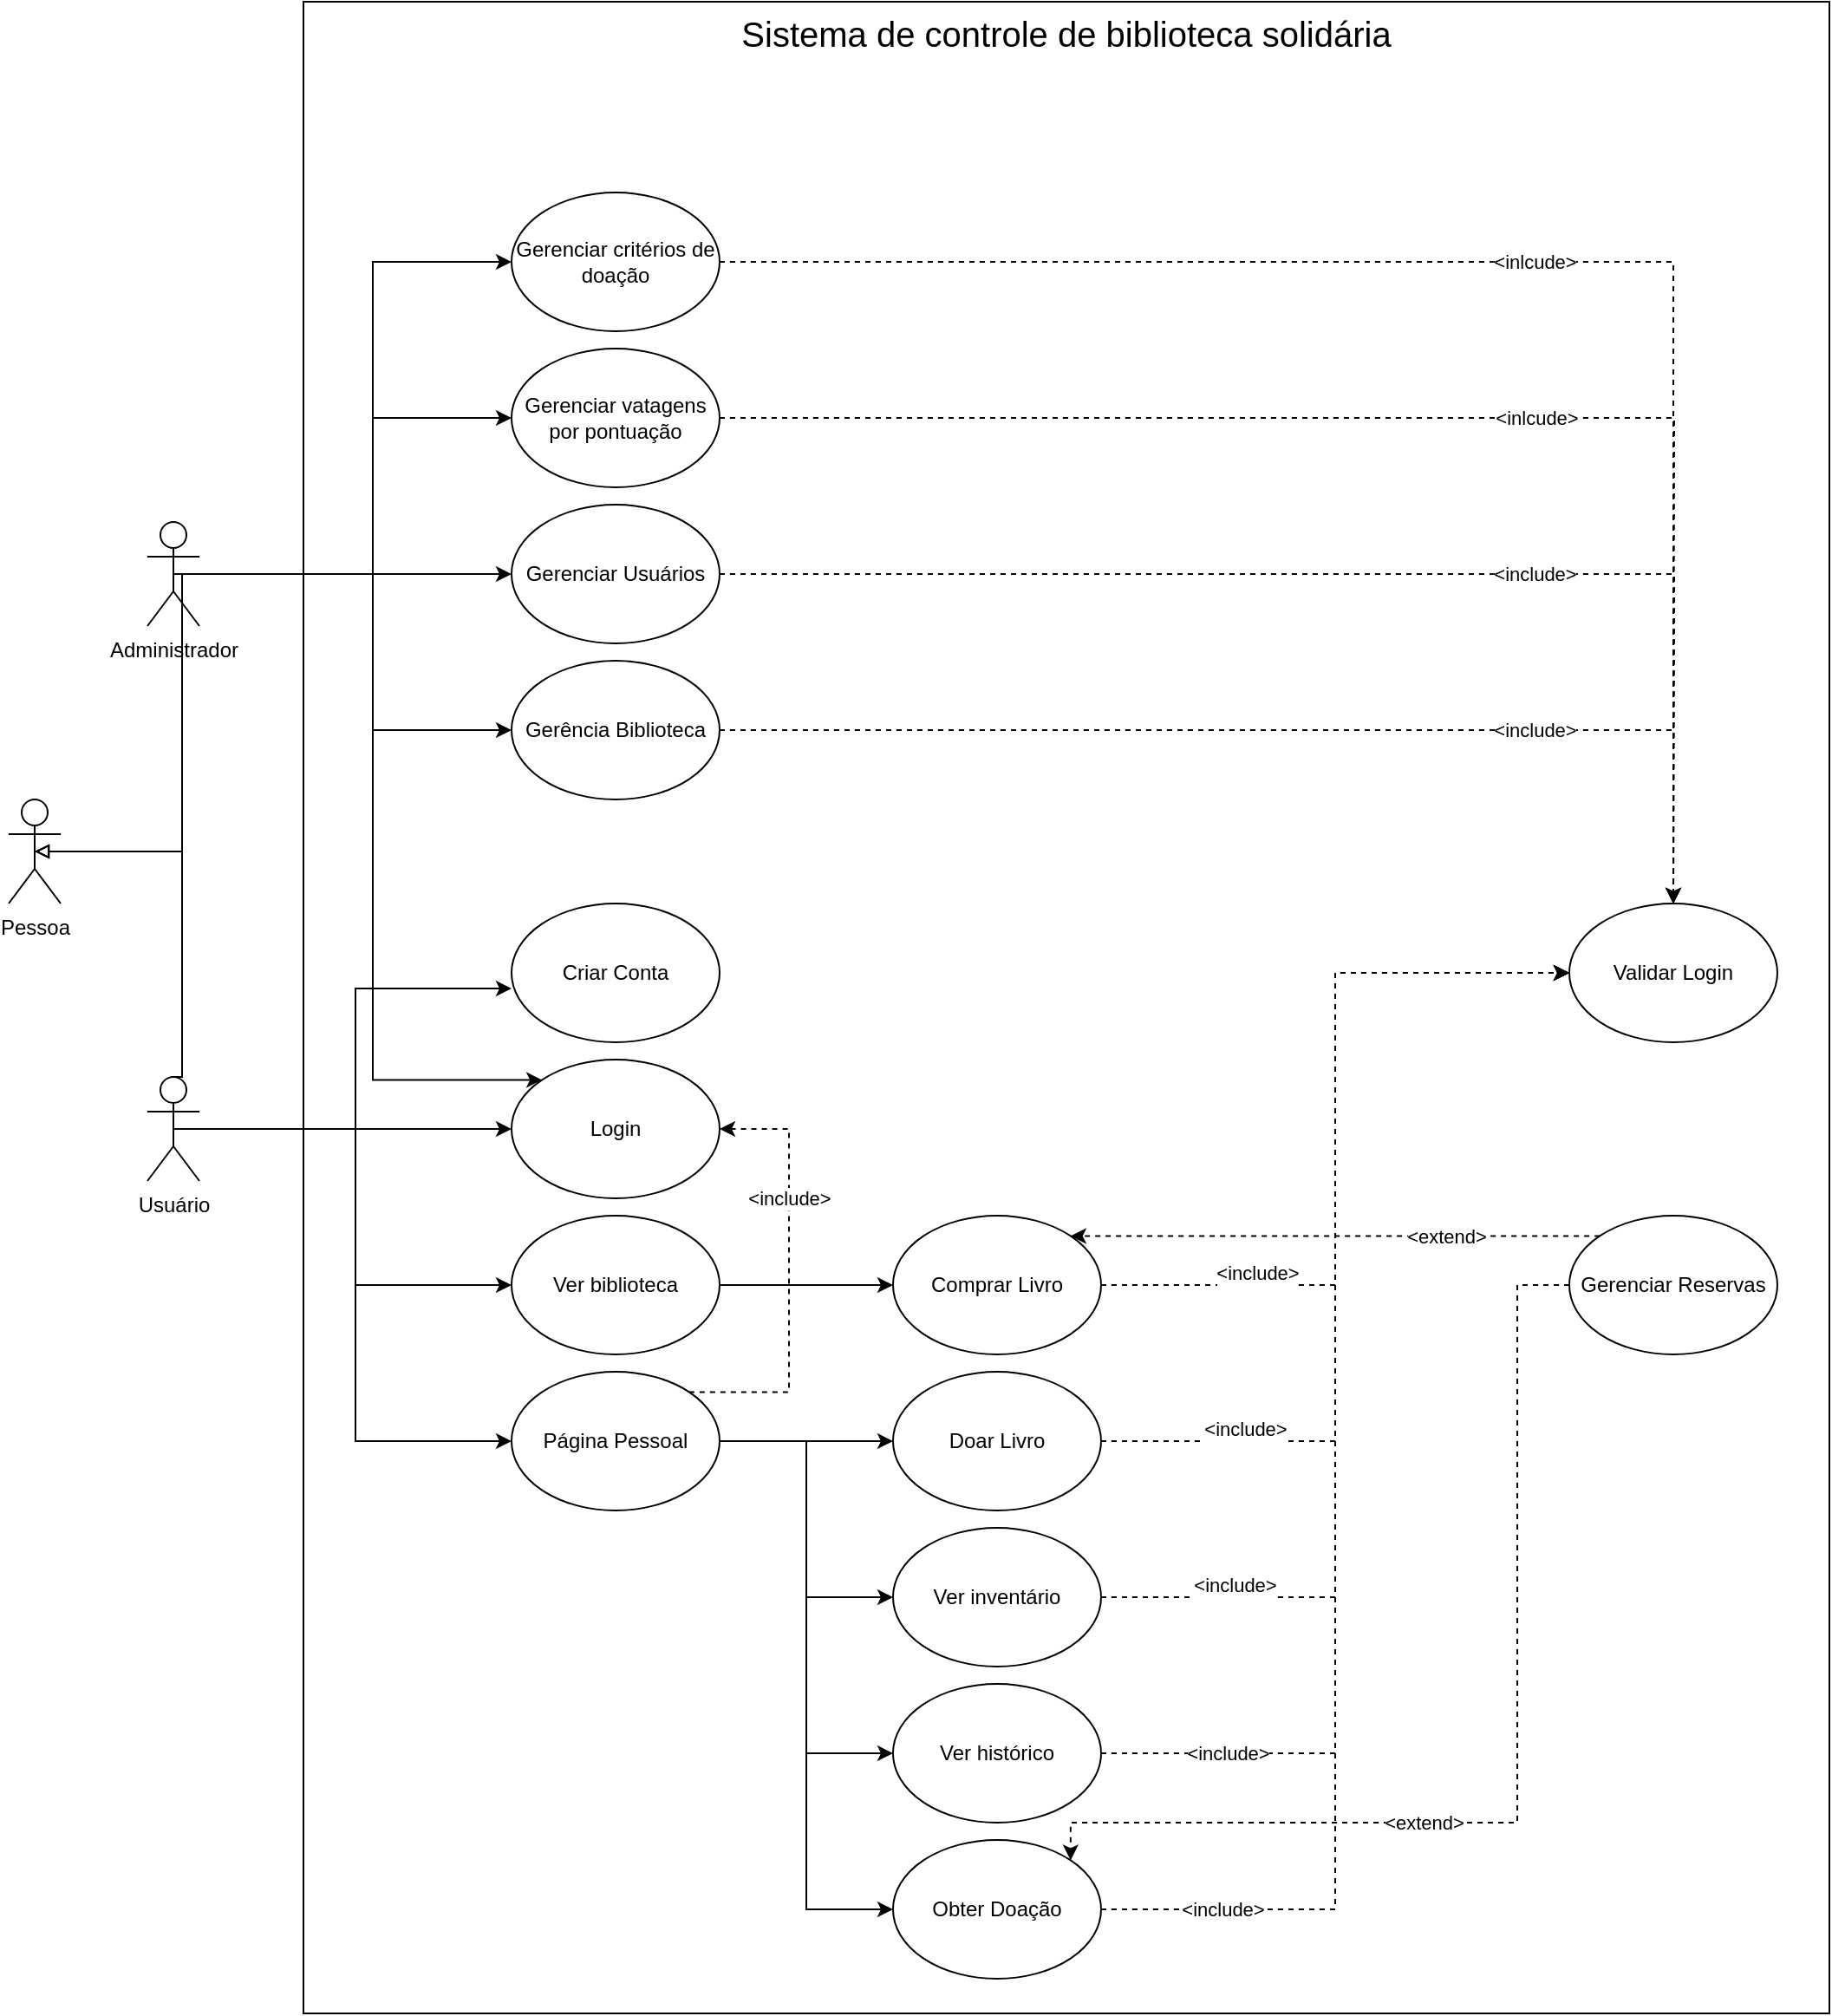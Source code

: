 <mxfile version="20.4.2" type="github">
  <diagram id="OYgyoeQ4cRTz8VLO4bsm" name="Página-1">
    <mxGraphModel dx="2889" dy="1931" grid="1" gridSize="10" guides="1" tooltips="1" connect="1" arrows="1" fold="1" page="1" pageScale="1" pageWidth="827" pageHeight="1169" math="0" shadow="0">
      <root>
        <mxCell id="0" />
        <mxCell id="1" parent="0" />
        <mxCell id="Zu5s9qkrUJdbfHZ7qnUy-59" value="Sistema de controle de biblioteca solidária" style="rounded=0;whiteSpace=wrap;html=1;fillColor=none;verticalAlign=top;fontSize=20;" parent="1" vertex="1">
          <mxGeometry x="-630" y="-490" width="880" height="1160" as="geometry" />
        </mxCell>
        <mxCell id="Zu5s9qkrUJdbfHZ7qnUy-7" style="edgeStyle=orthogonalEdgeStyle;rounded=0;orthogonalLoop=1;jettySize=auto;html=1;exitX=0.5;exitY=0.5;exitDx=0;exitDy=0;exitPerimeter=0;entryX=0;entryY=0.5;entryDx=0;entryDy=0;" parent="1" source="Zu5s9qkrUJdbfHZ7qnUy-1" target="Zu5s9qkrUJdbfHZ7qnUy-4" edge="1">
          <mxGeometry relative="1" as="geometry" />
        </mxCell>
        <mxCell id="Zu5s9qkrUJdbfHZ7qnUy-8" style="edgeStyle=orthogonalEdgeStyle;rounded=0;orthogonalLoop=1;jettySize=auto;html=1;exitX=0.5;exitY=0.5;exitDx=0;exitDy=0;exitPerimeter=0;entryX=0;entryY=0.613;entryDx=0;entryDy=0;entryPerimeter=0;" parent="1" source="Zu5s9qkrUJdbfHZ7qnUy-1" target="Zu5s9qkrUJdbfHZ7qnUy-2" edge="1">
          <mxGeometry relative="1" as="geometry">
            <mxPoint x="-590" y="90" as="targetPoint" />
          </mxGeometry>
        </mxCell>
        <mxCell id="Zu5s9qkrUJdbfHZ7qnUy-9" style="edgeStyle=orthogonalEdgeStyle;rounded=0;orthogonalLoop=1;jettySize=auto;html=1;exitX=0.5;exitY=0.5;exitDx=0;exitDy=0;exitPerimeter=0;entryX=0;entryY=0.5;entryDx=0;entryDy=0;" parent="1" source="Zu5s9qkrUJdbfHZ7qnUy-1" target="Zu5s9qkrUJdbfHZ7qnUy-3" edge="1">
          <mxGeometry relative="1" as="geometry" />
        </mxCell>
        <mxCell id="Zu5s9qkrUJdbfHZ7qnUy-18" style="edgeStyle=orthogonalEdgeStyle;rounded=0;orthogonalLoop=1;jettySize=auto;html=1;exitX=0.5;exitY=0.5;exitDx=0;exitDy=0;exitPerimeter=0;entryX=0;entryY=0.5;entryDx=0;entryDy=0;" parent="1" source="Zu5s9qkrUJdbfHZ7qnUy-1" target="Zu5s9qkrUJdbfHZ7qnUy-11" edge="1">
          <mxGeometry relative="1" as="geometry" />
        </mxCell>
        <mxCell id="Zu5s9qkrUJdbfHZ7qnUy-52" style="edgeStyle=orthogonalEdgeStyle;rounded=0;orthogonalLoop=1;jettySize=auto;html=1;exitX=0.5;exitY=0;exitDx=0;exitDy=0;exitPerimeter=0;entryX=0.5;entryY=0.5;entryDx=0;entryDy=0;entryPerimeter=0;endArrow=block;endFill=0;" parent="1" source="Zu5s9qkrUJdbfHZ7qnUy-1" target="Zu5s9qkrUJdbfHZ7qnUy-47" edge="1">
          <mxGeometry relative="1" as="geometry">
            <Array as="points">
              <mxPoint x="-700" y="130" />
              <mxPoint x="-700" />
            </Array>
          </mxGeometry>
        </mxCell>
        <mxCell id="Zu5s9qkrUJdbfHZ7qnUy-1" value="Usuário" style="shape=umlActor;verticalLabelPosition=bottom;verticalAlign=top;html=1;outlineConnect=0;" parent="1" vertex="1">
          <mxGeometry x="-720" y="130" width="30" height="60" as="geometry" />
        </mxCell>
        <mxCell id="Zu5s9qkrUJdbfHZ7qnUy-2" value="Criar Conta" style="ellipse;whiteSpace=wrap;html=1;" parent="1" vertex="1">
          <mxGeometry x="-510" y="30" width="120" height="80" as="geometry" />
        </mxCell>
        <mxCell id="Zu5s9qkrUJdbfHZ7qnUy-34" style="edgeStyle=orthogonalEdgeStyle;rounded=0;orthogonalLoop=1;jettySize=auto;html=1;exitX=1;exitY=0.5;exitDx=0;exitDy=0;" parent="1" source="Zu5s9qkrUJdbfHZ7qnUy-3" target="Zu5s9qkrUJdbfHZ7qnUy-33" edge="1">
          <mxGeometry relative="1" as="geometry" />
        </mxCell>
        <mxCell id="Zu5s9qkrUJdbfHZ7qnUy-3" value="Ver biblioteca" style="ellipse;whiteSpace=wrap;html=1;" parent="1" vertex="1">
          <mxGeometry x="-510" y="210" width="120" height="80" as="geometry" />
        </mxCell>
        <mxCell id="Zu5s9qkrUJdbfHZ7qnUy-4" value="Login" style="ellipse;whiteSpace=wrap;html=1;" parent="1" vertex="1">
          <mxGeometry x="-510" y="120" width="120" height="80" as="geometry" />
        </mxCell>
        <mxCell id="Zu5s9qkrUJdbfHZ7qnUy-10" style="edgeStyle=orthogonalEdgeStyle;rounded=0;orthogonalLoop=1;jettySize=auto;html=1;exitX=0.5;exitY=1;exitDx=0;exitDy=0;" parent="1" source="Zu5s9qkrUJdbfHZ7qnUy-2" target="Zu5s9qkrUJdbfHZ7qnUy-2" edge="1">
          <mxGeometry relative="1" as="geometry" />
        </mxCell>
        <mxCell id="Zu5s9qkrUJdbfHZ7qnUy-20" style="edgeStyle=orthogonalEdgeStyle;rounded=0;orthogonalLoop=1;jettySize=auto;html=1;exitX=1;exitY=0.5;exitDx=0;exitDy=0;entryX=0;entryY=0.5;entryDx=0;entryDy=0;" parent="1" source="Zu5s9qkrUJdbfHZ7qnUy-11" target="Zu5s9qkrUJdbfHZ7qnUy-13" edge="1">
          <mxGeometry relative="1" as="geometry" />
        </mxCell>
        <mxCell id="Zu5s9qkrUJdbfHZ7qnUy-21" style="edgeStyle=orthogonalEdgeStyle;rounded=0;orthogonalLoop=1;jettySize=auto;html=1;exitX=1;exitY=0.5;exitDx=0;exitDy=0;entryX=0;entryY=0.5;entryDx=0;entryDy=0;" parent="1" source="Zu5s9qkrUJdbfHZ7qnUy-11" target="Zu5s9qkrUJdbfHZ7qnUy-14" edge="1">
          <mxGeometry relative="1" as="geometry" />
        </mxCell>
        <mxCell id="Zu5s9qkrUJdbfHZ7qnUy-22" style="edgeStyle=orthogonalEdgeStyle;rounded=0;orthogonalLoop=1;jettySize=auto;html=1;exitX=1;exitY=0.5;exitDx=0;exitDy=0;entryX=0;entryY=0.5;entryDx=0;entryDy=0;" parent="1" source="Zu5s9qkrUJdbfHZ7qnUy-11" target="Zu5s9qkrUJdbfHZ7qnUy-15" edge="1">
          <mxGeometry relative="1" as="geometry" />
        </mxCell>
        <mxCell id="Zu5s9qkrUJdbfHZ7qnUy-30" style="edgeStyle=orthogonalEdgeStyle;rounded=0;orthogonalLoop=1;jettySize=auto;html=1;exitX=1;exitY=0.5;exitDx=0;exitDy=0;entryX=0;entryY=0.5;entryDx=0;entryDy=0;" parent="1" source="Zu5s9qkrUJdbfHZ7qnUy-11" target="Zu5s9qkrUJdbfHZ7qnUy-28" edge="1">
          <mxGeometry relative="1" as="geometry" />
        </mxCell>
        <mxCell id="Zu5s9qkrUJdbfHZ7qnUy-39" value="&amp;lt;include&amp;gt;" style="edgeStyle=orthogonalEdgeStyle;rounded=0;orthogonalLoop=1;jettySize=auto;html=1;exitX=1;exitY=0;exitDx=0;exitDy=0;entryX=1;entryY=0.5;entryDx=0;entryDy=0;dashed=1;" parent="1" source="Zu5s9qkrUJdbfHZ7qnUy-11" target="Zu5s9qkrUJdbfHZ7qnUy-4" edge="1">
          <mxGeometry x="0.358" relative="1" as="geometry">
            <Array as="points">
              <mxPoint x="-350" y="312" />
              <mxPoint x="-350" y="160" />
            </Array>
            <mxPoint as="offset" />
          </mxGeometry>
        </mxCell>
        <mxCell id="Zu5s9qkrUJdbfHZ7qnUy-11" value="Página Pessoal" style="ellipse;whiteSpace=wrap;html=1;" parent="1" vertex="1">
          <mxGeometry x="-510" y="300" width="120" height="80" as="geometry" />
        </mxCell>
        <mxCell id="Zu5s9qkrUJdbfHZ7qnUy-24" value="&#xa;&lt;span style=&quot;color: rgb(0, 0, 0); font-family: Helvetica; font-size: 11px; font-style: normal; font-variant-ligatures: normal; font-variant-caps: normal; font-weight: 400; letter-spacing: normal; orphans: 2; text-align: center; text-indent: 0px; text-transform: none; widows: 2; word-spacing: 0px; -webkit-text-stroke-width: 0px; background-color: rgb(255, 255, 255); text-decoration-thickness: initial; text-decoration-style: initial; text-decoration-color: initial; float: none; display: inline !important;&quot;&gt;&amp;lt;include&amp;gt;&lt;/span&gt;&#xa;&#xa;" style="edgeStyle=orthogonalEdgeStyle;rounded=0;orthogonalLoop=1;jettySize=auto;html=1;exitX=1;exitY=0.5;exitDx=0;exitDy=0;entryX=0;entryY=0.5;entryDx=0;entryDy=0;dashed=1;" parent="1" source="Zu5s9qkrUJdbfHZ7qnUy-13" target="Zu5s9qkrUJdbfHZ7qnUy-23" edge="1">
          <mxGeometry x="-0.692" relative="1" as="geometry">
            <mxPoint as="offset" />
          </mxGeometry>
        </mxCell>
        <mxCell id="Zu5s9qkrUJdbfHZ7qnUy-13" value="Doar Livro" style="ellipse;whiteSpace=wrap;html=1;" parent="1" vertex="1">
          <mxGeometry x="-290" y="300" width="120" height="80" as="geometry" />
        </mxCell>
        <mxCell id="Zu5s9qkrUJdbfHZ7qnUy-41" value="&#xa;&lt;span style=&quot;color: rgb(0, 0, 0); font-family: Helvetica; font-size: 11px; font-style: normal; font-variant-ligatures: normal; font-variant-caps: normal; font-weight: 400; letter-spacing: normal; orphans: 2; text-align: center; text-indent: 0px; text-transform: none; widows: 2; word-spacing: 0px; -webkit-text-stroke-width: 0px; background-color: rgb(255, 255, 255); text-decoration-thickness: initial; text-decoration-style: initial; text-decoration-color: initial; float: none; display: inline !important;&quot;&gt;&amp;lt;include&amp;gt;&lt;/span&gt;&#xa;&#xa;" style="edgeStyle=orthogonalEdgeStyle;rounded=0;orthogonalLoop=1;jettySize=auto;html=1;exitX=1;exitY=0.5;exitDx=0;exitDy=0;entryX=0;entryY=0.5;entryDx=0;entryDy=0;dashed=1;" parent="1" source="Zu5s9qkrUJdbfHZ7qnUy-14" target="Zu5s9qkrUJdbfHZ7qnUy-23" edge="1">
          <mxGeometry x="-0.755" relative="1" as="geometry">
            <mxPoint as="offset" />
          </mxGeometry>
        </mxCell>
        <mxCell id="Zu5s9qkrUJdbfHZ7qnUy-14" value="Ver inventário" style="ellipse;whiteSpace=wrap;html=1;" parent="1" vertex="1">
          <mxGeometry x="-290" y="390" width="120" height="80" as="geometry" />
        </mxCell>
        <mxCell id="Zu5s9qkrUJdbfHZ7qnUy-42" value="&amp;lt;include&amp;gt;" style="edgeStyle=orthogonalEdgeStyle;rounded=0;orthogonalLoop=1;jettySize=auto;html=1;exitX=1;exitY=0.5;exitDx=0;exitDy=0;entryX=0;entryY=0.5;entryDx=0;entryDy=0;dashed=1;" parent="1" source="Zu5s9qkrUJdbfHZ7qnUy-15" target="Zu5s9qkrUJdbfHZ7qnUy-23" edge="1">
          <mxGeometry x="-0.797" relative="1" as="geometry">
            <mxPoint as="offset" />
          </mxGeometry>
        </mxCell>
        <mxCell id="Zu5s9qkrUJdbfHZ7qnUy-15" value="Ver histórico" style="ellipse;whiteSpace=wrap;html=1;" parent="1" vertex="1">
          <mxGeometry x="-290" y="480" width="120" height="80" as="geometry" />
        </mxCell>
        <mxCell id="Zu5s9qkrUJdbfHZ7qnUy-23" value="Validar Login" style="ellipse;whiteSpace=wrap;html=1;" parent="1" vertex="1">
          <mxGeometry x="100" y="30" width="120" height="80" as="geometry" />
        </mxCell>
        <mxCell id="Zu5s9qkrUJdbfHZ7qnUy-43" value="&amp;lt;include&amp;gt;" style="edgeStyle=orthogonalEdgeStyle;rounded=0;orthogonalLoop=1;jettySize=auto;html=1;exitX=1;exitY=0.5;exitDx=0;exitDy=0;entryX=0;entryY=0.5;entryDx=0;entryDy=0;dashed=1;" parent="1" source="Zu5s9qkrUJdbfHZ7qnUy-28" target="Zu5s9qkrUJdbfHZ7qnUy-23" edge="1">
          <mxGeometry x="-0.829" relative="1" as="geometry">
            <mxPoint as="offset" />
          </mxGeometry>
        </mxCell>
        <mxCell id="Zu5s9qkrUJdbfHZ7qnUy-28" value="Obter Doação" style="ellipse;whiteSpace=wrap;html=1;" parent="1" vertex="1">
          <mxGeometry x="-290" y="570" width="120" height="80" as="geometry" />
        </mxCell>
        <mxCell id="Zu5s9qkrUJdbfHZ7qnUy-45" value="&#xa;&lt;span style=&quot;color: rgb(0, 0, 0); font-family: Helvetica; font-size: 11px; font-style: normal; font-variant-ligatures: normal; font-variant-caps: normal; font-weight: 400; letter-spacing: normal; orphans: 2; text-align: center; text-indent: 0px; text-transform: none; widows: 2; word-spacing: 0px; -webkit-text-stroke-width: 0px; background-color: rgb(255, 255, 255); text-decoration-thickness: initial; text-decoration-style: initial; text-decoration-color: initial; float: none; display: inline !important;&quot;&gt;&amp;lt;include&amp;gt;&lt;/span&gt;&#xa;&#xa;" style="edgeStyle=orthogonalEdgeStyle;rounded=0;orthogonalLoop=1;jettySize=auto;html=1;exitX=1;exitY=0.5;exitDx=0;exitDy=0;entryX=0;entryY=0.5;entryDx=0;entryDy=0;dashed=1;" parent="1" source="Zu5s9qkrUJdbfHZ7qnUy-33" target="Zu5s9qkrUJdbfHZ7qnUy-23" edge="1">
          <mxGeometry x="-0.6" relative="1" as="geometry">
            <mxPoint as="offset" />
          </mxGeometry>
        </mxCell>
        <mxCell id="Zu5s9qkrUJdbfHZ7qnUy-33" value="Comprar Livro" style="ellipse;whiteSpace=wrap;html=1;" parent="1" vertex="1">
          <mxGeometry x="-290" y="210" width="120" height="80" as="geometry" />
        </mxCell>
        <mxCell id="Zu5s9qkrUJdbfHZ7qnUy-40" value="&amp;lt;extend&amp;gt;" style="edgeStyle=orthogonalEdgeStyle;rounded=0;orthogonalLoop=1;jettySize=auto;html=1;exitX=0;exitY=0;exitDx=0;exitDy=0;entryX=1;entryY=0;entryDx=0;entryDy=0;dashed=1;" parent="1" source="Zu5s9qkrUJdbfHZ7qnUy-36" target="Zu5s9qkrUJdbfHZ7qnUy-33" edge="1">
          <mxGeometry x="-0.426" relative="1" as="geometry">
            <mxPoint x="-1" as="offset" />
          </mxGeometry>
        </mxCell>
        <mxCell id="Zu5s9qkrUJdbfHZ7qnUy-44" value="&amp;lt;extend&amp;gt;" style="edgeStyle=orthogonalEdgeStyle;rounded=0;orthogonalLoop=1;jettySize=auto;html=1;exitX=0;exitY=0.5;exitDx=0;exitDy=0;entryX=1;entryY=0;entryDx=0;entryDy=0;dashed=1;" parent="1" source="Zu5s9qkrUJdbfHZ7qnUy-36" target="Zu5s9qkrUJdbfHZ7qnUy-28" edge="1">
          <mxGeometry x="0.274" relative="1" as="geometry">
            <Array as="points">
              <mxPoint x="70" y="250" />
              <mxPoint x="70" y="560" />
              <mxPoint x="-188" y="560" />
            </Array>
            <mxPoint as="offset" />
          </mxGeometry>
        </mxCell>
        <mxCell id="Zu5s9qkrUJdbfHZ7qnUy-36" value="Gerenciar Reservas" style="ellipse;whiteSpace=wrap;html=1;" parent="1" vertex="1">
          <mxGeometry x="100" y="210" width="120" height="80" as="geometry" />
        </mxCell>
        <mxCell id="Zu5s9qkrUJdbfHZ7qnUy-51" style="edgeStyle=orthogonalEdgeStyle;rounded=0;orthogonalLoop=1;jettySize=auto;html=1;exitX=0.5;exitY=0.5;exitDx=0;exitDy=0;exitPerimeter=0;entryX=0.5;entryY=0.5;entryDx=0;entryDy=0;entryPerimeter=0;endArrow=block;endFill=0;" parent="1" source="Zu5s9qkrUJdbfHZ7qnUy-46" target="Zu5s9qkrUJdbfHZ7qnUy-47" edge="1">
          <mxGeometry relative="1" as="geometry">
            <Array as="points">
              <mxPoint x="-700" y="-160" />
              <mxPoint x="-700" />
            </Array>
          </mxGeometry>
        </mxCell>
        <mxCell id="Zu5s9qkrUJdbfHZ7qnUy-54" style="edgeStyle=orthogonalEdgeStyle;rounded=0;orthogonalLoop=1;jettySize=auto;html=1;exitX=0.5;exitY=0.5;exitDx=0;exitDy=0;exitPerimeter=0;entryX=0;entryY=0;entryDx=0;entryDy=0;endArrow=classic;endFill=1;" parent="1" source="Zu5s9qkrUJdbfHZ7qnUy-46" target="Zu5s9qkrUJdbfHZ7qnUy-4" edge="1">
          <mxGeometry relative="1" as="geometry">
            <Array as="points">
              <mxPoint x="-590" y="-160" />
              <mxPoint x="-590" y="132" />
            </Array>
          </mxGeometry>
        </mxCell>
        <mxCell id="Zu5s9qkrUJdbfHZ7qnUy-57" style="edgeStyle=orthogonalEdgeStyle;rounded=0;orthogonalLoop=1;jettySize=auto;html=1;exitX=0.5;exitY=0.5;exitDx=0;exitDy=0;exitPerimeter=0;endArrow=classic;endFill=1;" parent="1" source="Zu5s9qkrUJdbfHZ7qnUy-46" target="Zu5s9qkrUJdbfHZ7qnUy-56" edge="1">
          <mxGeometry relative="1" as="geometry" />
        </mxCell>
        <mxCell id="Zu5s9qkrUJdbfHZ7qnUy-58" style="edgeStyle=orthogonalEdgeStyle;rounded=0;orthogonalLoop=1;jettySize=auto;html=1;exitX=0.5;exitY=0.5;exitDx=0;exitDy=0;exitPerimeter=0;entryX=0;entryY=0.5;entryDx=0;entryDy=0;endArrow=classic;endFill=1;" parent="1" source="Zu5s9qkrUJdbfHZ7qnUy-46" target="Zu5s9qkrUJdbfHZ7qnUy-55" edge="1">
          <mxGeometry relative="1" as="geometry">
            <Array as="points">
              <mxPoint x="-590" y="-160" />
              <mxPoint x="-590" y="-70" />
            </Array>
          </mxGeometry>
        </mxCell>
        <mxCell id="UdLWcy6IRKixMaUsWaI8-3" style="edgeStyle=orthogonalEdgeStyle;rounded=0;orthogonalLoop=1;jettySize=auto;html=1;exitX=0.5;exitY=0.5;exitDx=0;exitDy=0;exitPerimeter=0;entryX=0;entryY=0.5;entryDx=0;entryDy=0;" edge="1" parent="1" source="Zu5s9qkrUJdbfHZ7qnUy-46" target="UdLWcy6IRKixMaUsWaI8-2">
          <mxGeometry relative="1" as="geometry">
            <Array as="points">
              <mxPoint x="-590" y="-160" />
              <mxPoint x="-590" y="-250" />
            </Array>
          </mxGeometry>
        </mxCell>
        <mxCell id="UdLWcy6IRKixMaUsWaI8-4" style="edgeStyle=orthogonalEdgeStyle;rounded=0;orthogonalLoop=1;jettySize=auto;html=1;exitX=0.5;exitY=0.5;exitDx=0;exitDy=0;exitPerimeter=0;entryX=0;entryY=0.5;entryDx=0;entryDy=0;" edge="1" parent="1" source="Zu5s9qkrUJdbfHZ7qnUy-46" target="UdLWcy6IRKixMaUsWaI8-1">
          <mxGeometry relative="1" as="geometry">
            <Array as="points">
              <mxPoint x="-590" y="-160" />
              <mxPoint x="-590" y="-340" />
            </Array>
          </mxGeometry>
        </mxCell>
        <mxCell id="Zu5s9qkrUJdbfHZ7qnUy-46" value="Administrador" style="shape=umlActor;verticalLabelPosition=bottom;verticalAlign=top;html=1;outlineConnect=0;" parent="1" vertex="1">
          <mxGeometry x="-720" y="-190" width="30" height="60" as="geometry" />
        </mxCell>
        <mxCell id="Zu5s9qkrUJdbfHZ7qnUy-47" value="Pessoa" style="shape=umlActor;verticalLabelPosition=bottom;verticalAlign=top;html=1;outlineConnect=0;" parent="1" vertex="1">
          <mxGeometry x="-800" y="-30" width="30" height="60" as="geometry" />
        </mxCell>
        <mxCell id="UdLWcy6IRKixMaUsWaI8-10" value="&amp;lt;include&amp;gt;" style="edgeStyle=orthogonalEdgeStyle;rounded=0;orthogonalLoop=1;jettySize=auto;html=1;exitX=1;exitY=0.5;exitDx=0;exitDy=0;entryX=0.5;entryY=0;entryDx=0;entryDy=0;dashed=1;" edge="1" parent="1" source="Zu5s9qkrUJdbfHZ7qnUy-55" target="Zu5s9qkrUJdbfHZ7qnUy-23">
          <mxGeometry x="0.446" relative="1" as="geometry">
            <mxPoint as="offset" />
          </mxGeometry>
        </mxCell>
        <mxCell id="Zu5s9qkrUJdbfHZ7qnUy-55" value="Gerência Biblioteca" style="ellipse;whiteSpace=wrap;html=1;" parent="1" vertex="1">
          <mxGeometry x="-510" y="-110" width="120" height="80" as="geometry" />
        </mxCell>
        <mxCell id="UdLWcy6IRKixMaUsWaI8-8" value="&amp;lt;include&amp;gt;" style="edgeStyle=orthogonalEdgeStyle;rounded=0;orthogonalLoop=1;jettySize=auto;html=1;exitX=1;exitY=0.5;exitDx=0;exitDy=0;dashed=1;" edge="1" parent="1" source="Zu5s9qkrUJdbfHZ7qnUy-56">
          <mxGeometry x="0.27" relative="1" as="geometry">
            <mxPoint x="160" y="30" as="targetPoint" />
            <mxPoint as="offset" />
          </mxGeometry>
        </mxCell>
        <mxCell id="Zu5s9qkrUJdbfHZ7qnUy-56" value="Gerenciar Usuários" style="ellipse;whiteSpace=wrap;html=1;" parent="1" vertex="1">
          <mxGeometry x="-510" y="-200" width="120" height="80" as="geometry" />
        </mxCell>
        <mxCell id="UdLWcy6IRKixMaUsWaI8-6" value="&amp;lt;inlcude&amp;gt;" style="edgeStyle=orthogonalEdgeStyle;rounded=0;orthogonalLoop=1;jettySize=auto;html=1;exitX=1;exitY=0.5;exitDx=0;exitDy=0;dashed=1;" edge="1" parent="1" source="UdLWcy6IRKixMaUsWaI8-1" target="Zu5s9qkrUJdbfHZ7qnUy-23">
          <mxGeometry x="0.022" relative="1" as="geometry">
            <mxPoint as="offset" />
          </mxGeometry>
        </mxCell>
        <mxCell id="UdLWcy6IRKixMaUsWaI8-1" value="Gerenciar critérios de doação" style="ellipse;whiteSpace=wrap;html=1;" vertex="1" parent="1">
          <mxGeometry x="-510" y="-380" width="120" height="80" as="geometry" />
        </mxCell>
        <mxCell id="UdLWcy6IRKixMaUsWaI8-7" value="&amp;lt;inlcude&amp;gt;" style="edgeStyle=orthogonalEdgeStyle;rounded=0;orthogonalLoop=1;jettySize=auto;html=1;exitX=1;exitY=0.5;exitDx=0;exitDy=0;dashed=1;" edge="1" parent="1" source="UdLWcy6IRKixMaUsWaI8-2">
          <mxGeometry x="0.133" relative="1" as="geometry">
            <mxPoint x="160" y="30" as="targetPoint" />
            <mxPoint as="offset" />
          </mxGeometry>
        </mxCell>
        <mxCell id="UdLWcy6IRKixMaUsWaI8-2" value="Gerenciar vatagens por pontuação" style="ellipse;whiteSpace=wrap;html=1;" vertex="1" parent="1">
          <mxGeometry x="-510" y="-290" width="120" height="80" as="geometry" />
        </mxCell>
      </root>
    </mxGraphModel>
  </diagram>
</mxfile>
